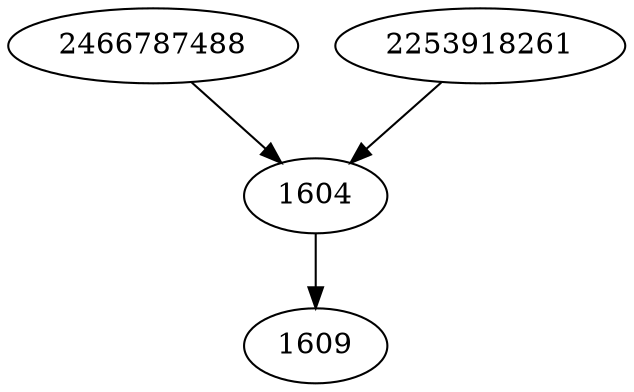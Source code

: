 strict digraph  {
2466787488;
1609;
1604;
2253918261;
2466787488 -> 1604;
1604 -> 1609;
2253918261 -> 1604;
}
